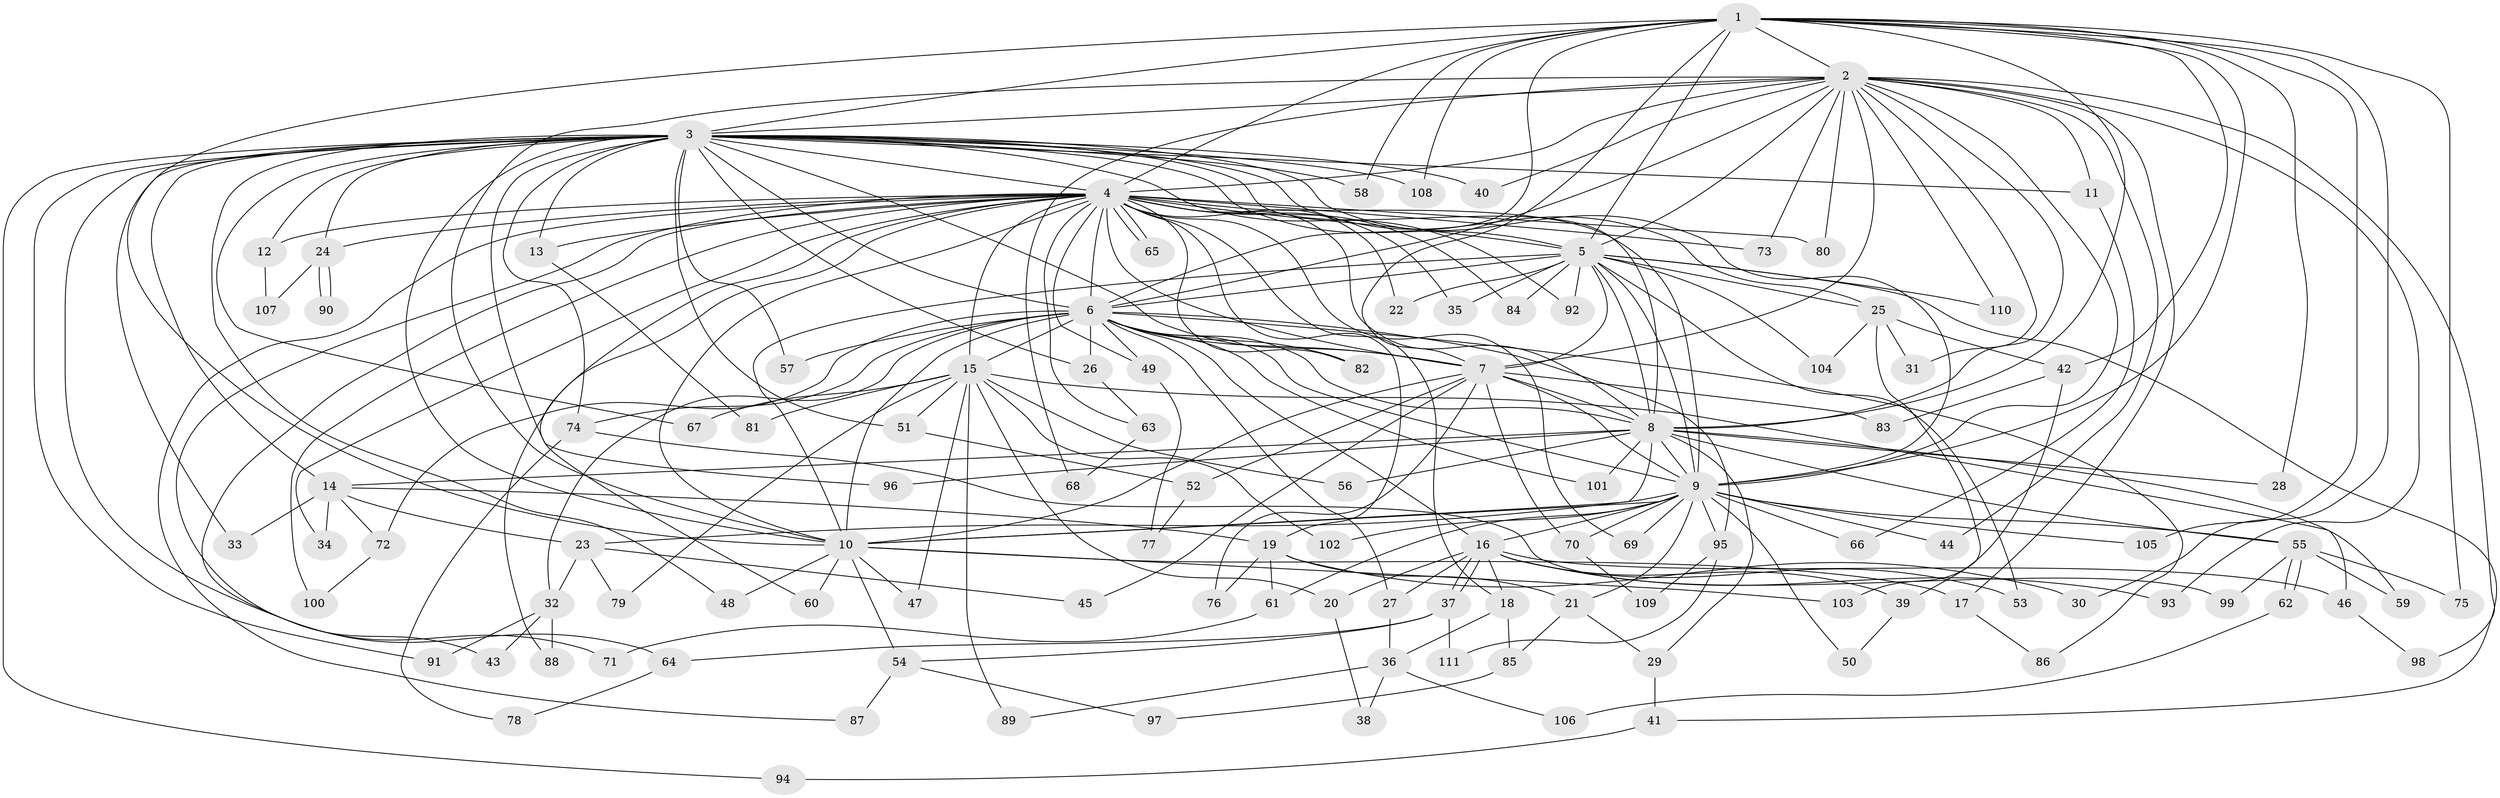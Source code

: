 // Generated by graph-tools (version 1.1) at 2025/35/03/09/25 02:35:01]
// undirected, 111 vertices, 247 edges
graph export_dot {
graph [start="1"]
  node [color=gray90,style=filled];
  1;
  2;
  3;
  4;
  5;
  6;
  7;
  8;
  9;
  10;
  11;
  12;
  13;
  14;
  15;
  16;
  17;
  18;
  19;
  20;
  21;
  22;
  23;
  24;
  25;
  26;
  27;
  28;
  29;
  30;
  31;
  32;
  33;
  34;
  35;
  36;
  37;
  38;
  39;
  40;
  41;
  42;
  43;
  44;
  45;
  46;
  47;
  48;
  49;
  50;
  51;
  52;
  53;
  54;
  55;
  56;
  57;
  58;
  59;
  60;
  61;
  62;
  63;
  64;
  65;
  66;
  67;
  68;
  69;
  70;
  71;
  72;
  73;
  74;
  75;
  76;
  77;
  78;
  79;
  80;
  81;
  82;
  83;
  84;
  85;
  86;
  87;
  88;
  89;
  90;
  91;
  92;
  93;
  94;
  95;
  96;
  97;
  98;
  99;
  100;
  101;
  102;
  103;
  104;
  105;
  106;
  107;
  108;
  109;
  110;
  111;
  1 -- 2;
  1 -- 3;
  1 -- 4;
  1 -- 5;
  1 -- 6;
  1 -- 7;
  1 -- 8;
  1 -- 9;
  1 -- 10;
  1 -- 28;
  1 -- 30;
  1 -- 42;
  1 -- 58;
  1 -- 75;
  1 -- 105;
  1 -- 108;
  2 -- 3;
  2 -- 4;
  2 -- 5;
  2 -- 6;
  2 -- 7;
  2 -- 8;
  2 -- 9;
  2 -- 10;
  2 -- 11;
  2 -- 17;
  2 -- 31;
  2 -- 40;
  2 -- 44;
  2 -- 68;
  2 -- 73;
  2 -- 80;
  2 -- 93;
  2 -- 98;
  2 -- 110;
  3 -- 4;
  3 -- 5;
  3 -- 6;
  3 -- 7;
  3 -- 8;
  3 -- 9;
  3 -- 10;
  3 -- 11;
  3 -- 12;
  3 -- 13;
  3 -- 14;
  3 -- 24;
  3 -- 25;
  3 -- 26;
  3 -- 33;
  3 -- 40;
  3 -- 48;
  3 -- 51;
  3 -- 57;
  3 -- 58;
  3 -- 64;
  3 -- 67;
  3 -- 74;
  3 -- 91;
  3 -- 92;
  3 -- 94;
  3 -- 96;
  3 -- 108;
  4 -- 5;
  4 -- 6;
  4 -- 7;
  4 -- 8;
  4 -- 9;
  4 -- 10;
  4 -- 12;
  4 -- 13;
  4 -- 15;
  4 -- 18;
  4 -- 19;
  4 -- 22;
  4 -- 24;
  4 -- 34;
  4 -- 35;
  4 -- 43;
  4 -- 49;
  4 -- 60;
  4 -- 63;
  4 -- 65;
  4 -- 65;
  4 -- 69;
  4 -- 71;
  4 -- 73;
  4 -- 80;
  4 -- 82;
  4 -- 84;
  4 -- 87;
  4 -- 88;
  4 -- 100;
  5 -- 6;
  5 -- 7;
  5 -- 8;
  5 -- 9;
  5 -- 10;
  5 -- 22;
  5 -- 25;
  5 -- 35;
  5 -- 41;
  5 -- 53;
  5 -- 84;
  5 -- 92;
  5 -- 104;
  5 -- 110;
  6 -- 7;
  6 -- 8;
  6 -- 9;
  6 -- 10;
  6 -- 15;
  6 -- 16;
  6 -- 26;
  6 -- 27;
  6 -- 32;
  6 -- 49;
  6 -- 57;
  6 -- 72;
  6 -- 74;
  6 -- 82;
  6 -- 86;
  6 -- 95;
  6 -- 101;
  7 -- 8;
  7 -- 9;
  7 -- 10;
  7 -- 45;
  7 -- 52;
  7 -- 70;
  7 -- 76;
  7 -- 83;
  8 -- 9;
  8 -- 10;
  8 -- 14;
  8 -- 28;
  8 -- 29;
  8 -- 55;
  8 -- 56;
  8 -- 59;
  8 -- 96;
  8 -- 101;
  9 -- 10;
  9 -- 16;
  9 -- 21;
  9 -- 23;
  9 -- 44;
  9 -- 50;
  9 -- 55;
  9 -- 61;
  9 -- 66;
  9 -- 69;
  9 -- 70;
  9 -- 95;
  9 -- 102;
  9 -- 105;
  10 -- 17;
  10 -- 47;
  10 -- 48;
  10 -- 54;
  10 -- 60;
  10 -- 103;
  11 -- 66;
  12 -- 107;
  13 -- 81;
  14 -- 19;
  14 -- 23;
  14 -- 33;
  14 -- 34;
  14 -- 72;
  15 -- 20;
  15 -- 46;
  15 -- 47;
  15 -- 51;
  15 -- 56;
  15 -- 67;
  15 -- 79;
  15 -- 81;
  15 -- 89;
  15 -- 102;
  16 -- 18;
  16 -- 20;
  16 -- 27;
  16 -- 37;
  16 -- 37;
  16 -- 39;
  16 -- 46;
  16 -- 53;
  16 -- 93;
  17 -- 86;
  18 -- 36;
  18 -- 85;
  19 -- 21;
  19 -- 30;
  19 -- 61;
  19 -- 76;
  20 -- 38;
  21 -- 29;
  21 -- 85;
  23 -- 32;
  23 -- 45;
  23 -- 79;
  24 -- 90;
  24 -- 90;
  24 -- 107;
  25 -- 31;
  25 -- 39;
  25 -- 42;
  25 -- 104;
  26 -- 63;
  27 -- 36;
  29 -- 41;
  32 -- 43;
  32 -- 88;
  32 -- 91;
  36 -- 38;
  36 -- 89;
  36 -- 106;
  37 -- 54;
  37 -- 64;
  37 -- 111;
  39 -- 50;
  41 -- 94;
  42 -- 83;
  42 -- 103;
  46 -- 98;
  49 -- 77;
  51 -- 52;
  52 -- 77;
  54 -- 87;
  54 -- 97;
  55 -- 59;
  55 -- 62;
  55 -- 62;
  55 -- 75;
  55 -- 99;
  61 -- 71;
  62 -- 106;
  63 -- 68;
  64 -- 78;
  70 -- 109;
  72 -- 100;
  74 -- 78;
  74 -- 99;
  85 -- 97;
  95 -- 109;
  95 -- 111;
}
